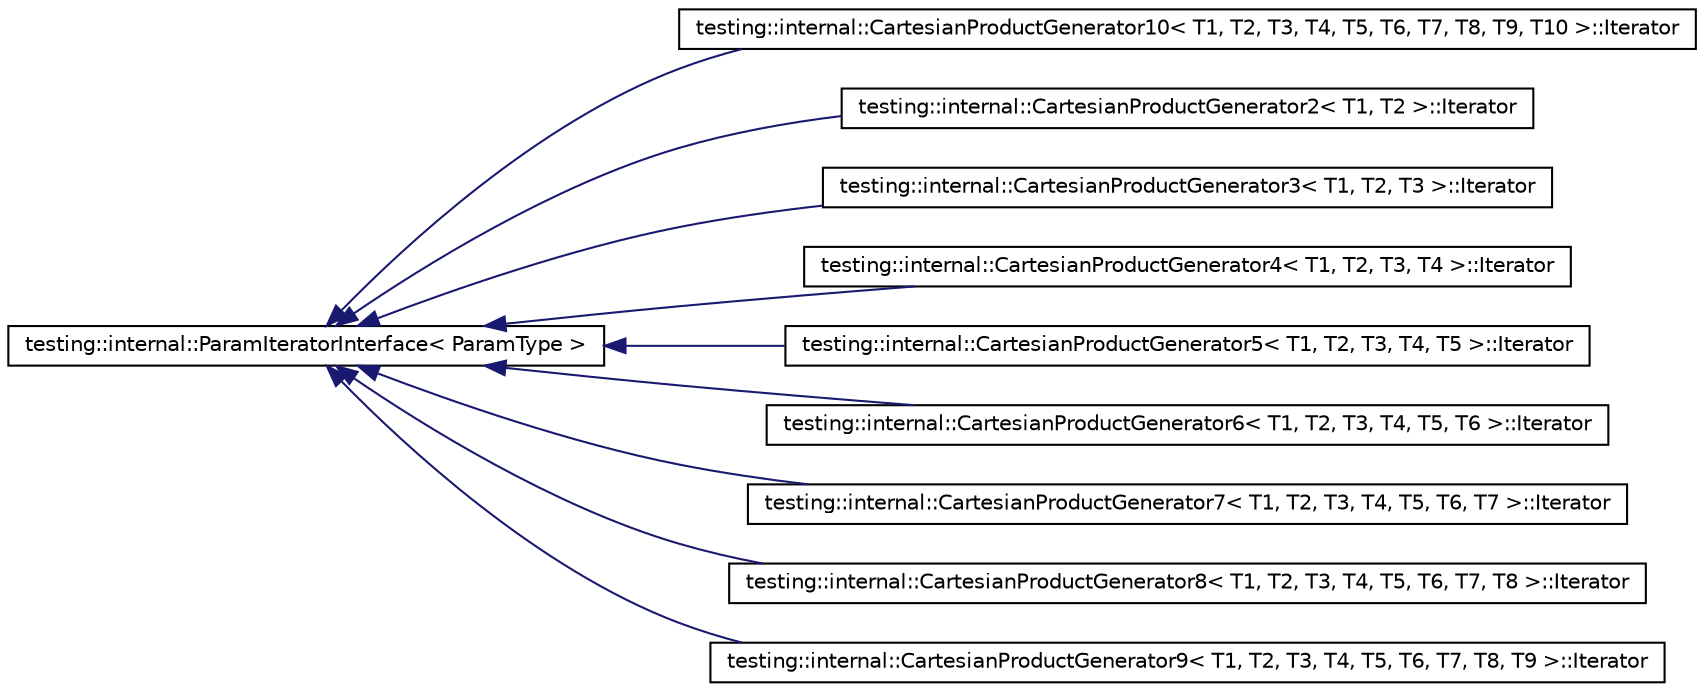 digraph G
{
  edge [fontname="Helvetica",fontsize="10",labelfontname="Helvetica",labelfontsize="10"];
  node [fontname="Helvetica",fontsize="10",shape=record];
  rankdir="LR";
  Node1 [label="testing::internal::ParamIteratorInterface\< ParamType \>",height=0.2,width=0.4,color="black", fillcolor="white", style="filled",URL="$classtesting_1_1internal_1_1ParamIteratorInterface.html"];
  Node1 -> Node2 [dir="back",color="midnightblue",fontsize="10",style="solid",fontname="Helvetica"];
  Node2 [label="testing::internal::CartesianProductGenerator10\< T1, T2, T3, T4, T5, T6, T7, T8, T9, T10 \>::Iterator",height=0.2,width=0.4,color="black", fillcolor="white", style="filled",URL="$classtesting_1_1internal_1_1CartesianProductGenerator10_1_1Iterator.html"];
  Node1 -> Node3 [dir="back",color="midnightblue",fontsize="10",style="solid",fontname="Helvetica"];
  Node3 [label="testing::internal::CartesianProductGenerator2\< T1, T2 \>::Iterator",height=0.2,width=0.4,color="black", fillcolor="white", style="filled",URL="$classtesting_1_1internal_1_1CartesianProductGenerator2_1_1Iterator.html"];
  Node1 -> Node4 [dir="back",color="midnightblue",fontsize="10",style="solid",fontname="Helvetica"];
  Node4 [label="testing::internal::CartesianProductGenerator3\< T1, T2, T3 \>::Iterator",height=0.2,width=0.4,color="black", fillcolor="white", style="filled",URL="$classtesting_1_1internal_1_1CartesianProductGenerator3_1_1Iterator.html"];
  Node1 -> Node5 [dir="back",color="midnightblue",fontsize="10",style="solid",fontname="Helvetica"];
  Node5 [label="testing::internal::CartesianProductGenerator4\< T1, T2, T3, T4 \>::Iterator",height=0.2,width=0.4,color="black", fillcolor="white", style="filled",URL="$classtesting_1_1internal_1_1CartesianProductGenerator4_1_1Iterator.html"];
  Node1 -> Node6 [dir="back",color="midnightblue",fontsize="10",style="solid",fontname="Helvetica"];
  Node6 [label="testing::internal::CartesianProductGenerator5\< T1, T2, T3, T4, T5 \>::Iterator",height=0.2,width=0.4,color="black", fillcolor="white", style="filled",URL="$classtesting_1_1internal_1_1CartesianProductGenerator5_1_1Iterator.html"];
  Node1 -> Node7 [dir="back",color="midnightblue",fontsize="10",style="solid",fontname="Helvetica"];
  Node7 [label="testing::internal::CartesianProductGenerator6\< T1, T2, T3, T4, T5, T6 \>::Iterator",height=0.2,width=0.4,color="black", fillcolor="white", style="filled",URL="$classtesting_1_1internal_1_1CartesianProductGenerator6_1_1Iterator.html"];
  Node1 -> Node8 [dir="back",color="midnightblue",fontsize="10",style="solid",fontname="Helvetica"];
  Node8 [label="testing::internal::CartesianProductGenerator7\< T1, T2, T3, T4, T5, T6, T7 \>::Iterator",height=0.2,width=0.4,color="black", fillcolor="white", style="filled",URL="$classtesting_1_1internal_1_1CartesianProductGenerator7_1_1Iterator.html"];
  Node1 -> Node9 [dir="back",color="midnightblue",fontsize="10",style="solid",fontname="Helvetica"];
  Node9 [label="testing::internal::CartesianProductGenerator8\< T1, T2, T3, T4, T5, T6, T7, T8 \>::Iterator",height=0.2,width=0.4,color="black", fillcolor="white", style="filled",URL="$classtesting_1_1internal_1_1CartesianProductGenerator8_1_1Iterator.html"];
  Node1 -> Node10 [dir="back",color="midnightblue",fontsize="10",style="solid",fontname="Helvetica"];
  Node10 [label="testing::internal::CartesianProductGenerator9\< T1, T2, T3, T4, T5, T6, T7, T8, T9 \>::Iterator",height=0.2,width=0.4,color="black", fillcolor="white", style="filled",URL="$classtesting_1_1internal_1_1CartesianProductGenerator9_1_1Iterator.html"];
}
